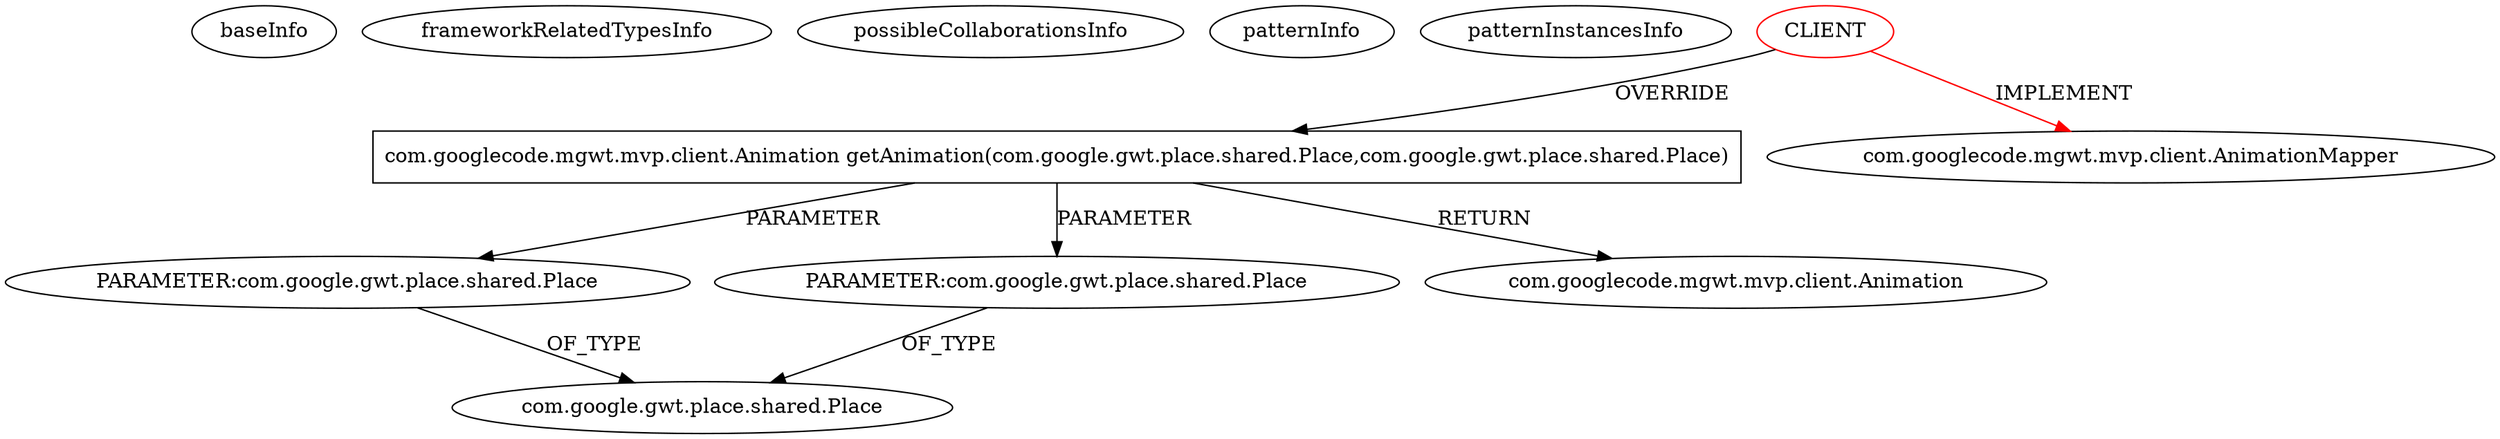 digraph {
baseInfo[graphId=756,category="pattern",isAnonymous=false,possibleRelation=false]
frameworkRelatedTypesInfo[0="com.googlecode.mgwt.mvp.client.AnimationMapper"]
possibleCollaborationsInfo[]
patternInfo[frequency=3.0,patternRootClient=0]
patternInstancesInfo[0="rjdkolb-jozijug_phonegapdemo~/rjdkolb-jozijug_phonegapdemo/jozijug_phonegapdemo-master/src/main/java/org/openrap/jozijug/mgwtphonegap/client/TabletMainAnimationMapper.java~TabletMainAnimationMapper~4366",1="rjdkolb-jozijug_phonegapdemo~/rjdkolb-jozijug_phonegapdemo/jozijug_phonegapdemo-master/src/main/java/org/openrap/jozijug/mgwtphonegap/client/TabletNavAnimationMapper.java~TabletNavAnimationMapper~4359",2="rjdkolb-jozijug_phonegapdemo~/rjdkolb-jozijug_phonegapdemo/jozijug_phonegapdemo-master/src/main/java/org/openrap/jozijug/mgwtphonegap/client/PhoneAnimationMapper.java~PhoneAnimationMapper~4353"]
4[label="PARAMETER:com.google.gwt.place.shared.Place",vertexType="PARAMETER_DECLARATION",isFrameworkType=false]
5[label="com.google.gwt.place.shared.Place",vertexType="FRAMEWORK_CLASS_TYPE",isFrameworkType=false]
6[label="PARAMETER:com.google.gwt.place.shared.Place",vertexType="PARAMETER_DECLARATION",isFrameworkType=false]
2[label="com.googlecode.mgwt.mvp.client.Animation getAnimation(com.google.gwt.place.shared.Place,com.google.gwt.place.shared.Place)",vertexType="OVERRIDING_METHOD_DECLARATION",isFrameworkType=false,shape=box]
0[label="CLIENT",vertexType="ROOT_CLIENT_CLASS_DECLARATION",isFrameworkType=false,color=red]
1[label="com.googlecode.mgwt.mvp.client.AnimationMapper",vertexType="FRAMEWORK_INTERFACE_TYPE",isFrameworkType=false]
3[label="com.googlecode.mgwt.mvp.client.Animation",vertexType="FRAMEWORK_CLASS_TYPE",isFrameworkType=false]
2->3[label="RETURN"]
0->2[label="OVERRIDE"]
2->4[label="PARAMETER"]
6->5[label="OF_TYPE"]
4->5[label="OF_TYPE"]
0->1[label="IMPLEMENT",color=red]
2->6[label="PARAMETER"]
}
